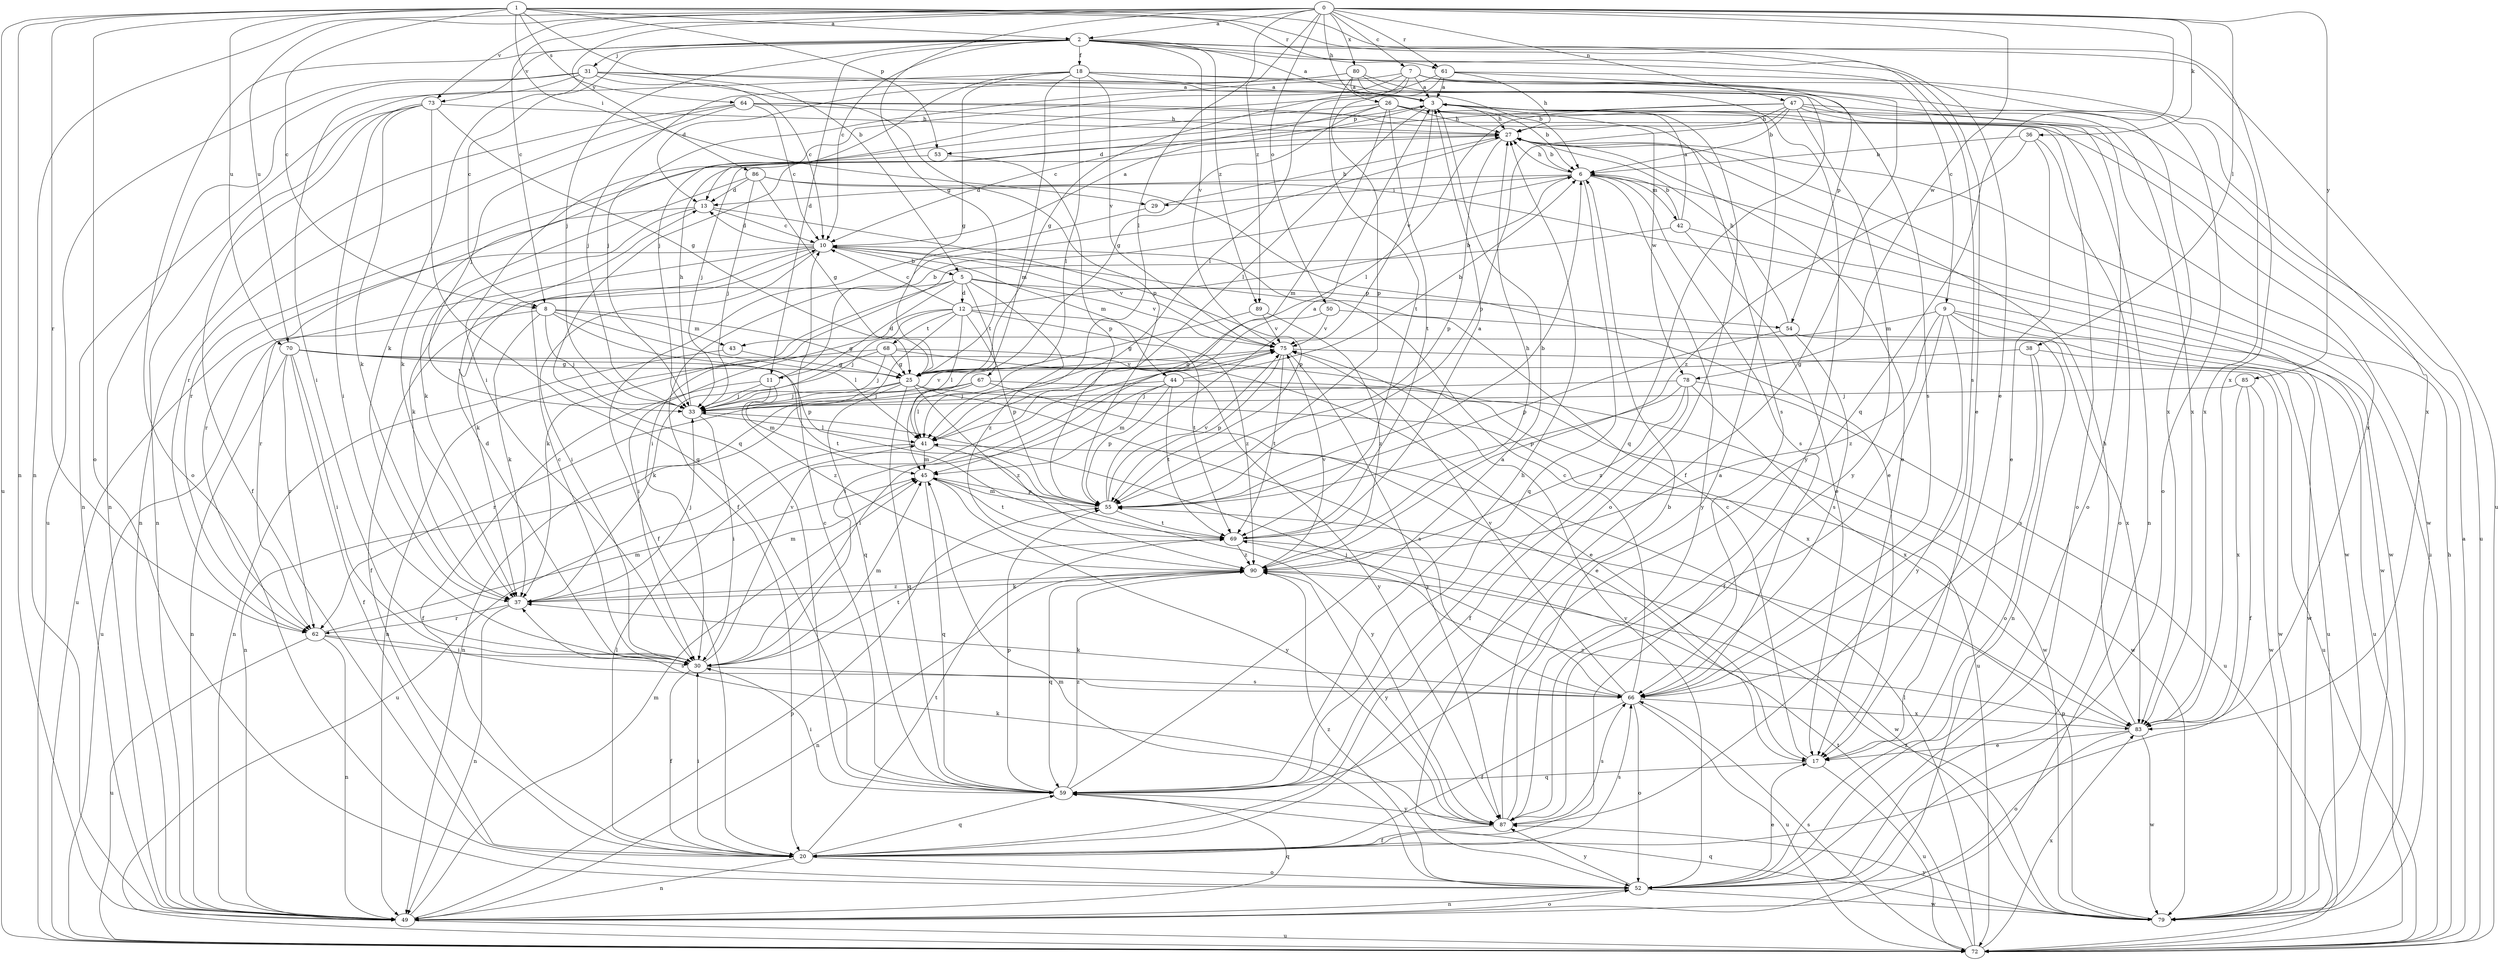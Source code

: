 strict digraph  {
0;
1;
2;
3;
5;
6;
7;
8;
9;
10;
11;
12;
13;
17;
18;
20;
25;
26;
27;
29;
30;
31;
33;
36;
37;
38;
41;
42;
43;
44;
45;
47;
49;
50;
52;
53;
54;
55;
59;
61;
62;
64;
66;
67;
68;
69;
70;
72;
73;
75;
78;
79;
80;
83;
85;
86;
87;
89;
90;
0 -> 2  [label=a];
0 -> 7  [label=c];
0 -> 8  [label=c];
0 -> 25  [label=g];
0 -> 26  [label=h];
0 -> 36  [label=k];
0 -> 38  [label=l];
0 -> 41  [label=l];
0 -> 47  [label=n];
0 -> 49  [label=n];
0 -> 50  [label=o];
0 -> 59  [label=q];
0 -> 61  [label=r];
0 -> 70  [label=u];
0 -> 73  [label=v];
0 -> 78  [label=w];
0 -> 80  [label=x];
0 -> 85  [label=y];
0 -> 86  [label=y];
0 -> 89  [label=z];
1 -> 2  [label=a];
1 -> 5  [label=b];
1 -> 8  [label=c];
1 -> 17  [label=e];
1 -> 29  [label=i];
1 -> 49  [label=n];
1 -> 52  [label=o];
1 -> 53  [label=p];
1 -> 61  [label=r];
1 -> 62  [label=r];
1 -> 64  [label=s];
1 -> 70  [label=u];
1 -> 72  [label=u];
1 -> 83  [label=x];
2 -> 3  [label=a];
2 -> 8  [label=c];
2 -> 9  [label=c];
2 -> 10  [label=c];
2 -> 11  [label=d];
2 -> 17  [label=e];
2 -> 18  [label=f];
2 -> 31  [label=j];
2 -> 33  [label=j];
2 -> 52  [label=o];
2 -> 66  [label=s];
2 -> 72  [label=u];
2 -> 73  [label=v];
2 -> 75  [label=v];
2 -> 89  [label=z];
3 -> 27  [label=h];
3 -> 41  [label=l];
3 -> 52  [label=o];
3 -> 53  [label=p];
3 -> 75  [label=v];
3 -> 78  [label=w];
5 -> 11  [label=d];
5 -> 12  [label=d];
5 -> 20  [label=f];
5 -> 37  [label=k];
5 -> 54  [label=p];
5 -> 67  [label=t];
5 -> 75  [label=v];
5 -> 90  [label=z];
6 -> 13  [label=d];
6 -> 27  [label=h];
6 -> 29  [label=i];
6 -> 42  [label=m];
6 -> 59  [label=q];
6 -> 66  [label=s];
6 -> 79  [label=w];
6 -> 87  [label=y];
7 -> 3  [label=a];
7 -> 25  [label=g];
7 -> 30  [label=i];
7 -> 33  [label=j];
7 -> 52  [label=o];
7 -> 54  [label=p];
7 -> 55  [label=p];
7 -> 83  [label=x];
8 -> 25  [label=g];
8 -> 33  [label=j];
8 -> 37  [label=k];
8 -> 41  [label=l];
8 -> 43  [label=m];
8 -> 55  [label=p];
8 -> 72  [label=u];
9 -> 20  [label=f];
9 -> 43  [label=m];
9 -> 72  [label=u];
9 -> 79  [label=w];
9 -> 83  [label=x];
9 -> 87  [label=y];
9 -> 90  [label=z];
10 -> 3  [label=a];
10 -> 5  [label=b];
10 -> 13  [label=d];
10 -> 30  [label=i];
10 -> 37  [label=k];
10 -> 44  [label=m];
10 -> 62  [label=r];
10 -> 72  [label=u];
10 -> 75  [label=v];
11 -> 6  [label=b];
11 -> 20  [label=f];
11 -> 33  [label=j];
11 -> 45  [label=m];
11 -> 90  [label=z];
12 -> 6  [label=b];
12 -> 10  [label=c];
12 -> 30  [label=i];
12 -> 33  [label=j];
12 -> 41  [label=l];
12 -> 55  [label=p];
12 -> 59  [label=q];
12 -> 68  [label=t];
12 -> 69  [label=t];
12 -> 90  [label=z];
13 -> 10  [label=c];
13 -> 37  [label=k];
13 -> 55  [label=p];
13 -> 62  [label=r];
17 -> 10  [label=c];
17 -> 59  [label=q];
17 -> 72  [label=u];
18 -> 3  [label=a];
18 -> 25  [label=g];
18 -> 41  [label=l];
18 -> 45  [label=m];
18 -> 49  [label=n];
18 -> 59  [label=q];
18 -> 75  [label=v];
18 -> 83  [label=x];
18 -> 87  [label=y];
20 -> 30  [label=i];
20 -> 41  [label=l];
20 -> 49  [label=n];
20 -> 52  [label=o];
20 -> 59  [label=q];
20 -> 66  [label=s];
20 -> 69  [label=t];
25 -> 33  [label=j];
25 -> 49  [label=n];
25 -> 59  [label=q];
25 -> 62  [label=r];
25 -> 66  [label=s];
25 -> 72  [label=u];
25 -> 75  [label=v];
25 -> 90  [label=z];
26 -> 6  [label=b];
26 -> 10  [label=c];
26 -> 25  [label=g];
26 -> 27  [label=h];
26 -> 37  [label=k];
26 -> 45  [label=m];
26 -> 49  [label=n];
26 -> 52  [label=o];
26 -> 69  [label=t];
27 -> 6  [label=b];
27 -> 17  [label=e];
27 -> 20  [label=f];
27 -> 33  [label=j];
27 -> 55  [label=p];
27 -> 72  [label=u];
29 -> 20  [label=f];
29 -> 27  [label=h];
30 -> 10  [label=c];
30 -> 13  [label=d];
30 -> 20  [label=f];
30 -> 45  [label=m];
30 -> 66  [label=s];
30 -> 69  [label=t];
30 -> 75  [label=v];
31 -> 3  [label=a];
31 -> 10  [label=c];
31 -> 30  [label=i];
31 -> 37  [label=k];
31 -> 49  [label=n];
31 -> 55  [label=p];
31 -> 72  [label=u];
31 -> 83  [label=x];
33 -> 27  [label=h];
33 -> 30  [label=i];
33 -> 41  [label=l];
33 -> 75  [label=v];
36 -> 6  [label=b];
36 -> 17  [label=e];
36 -> 52  [label=o];
36 -> 90  [label=z];
37 -> 33  [label=j];
37 -> 45  [label=m];
37 -> 49  [label=n];
37 -> 62  [label=r];
37 -> 90  [label=z];
38 -> 25  [label=g];
38 -> 52  [label=o];
38 -> 66  [label=s];
38 -> 72  [label=u];
41 -> 45  [label=m];
41 -> 72  [label=u];
41 -> 87  [label=y];
42 -> 3  [label=a];
42 -> 6  [label=b];
42 -> 17  [label=e];
42 -> 30  [label=i];
42 -> 79  [label=w];
43 -> 25  [label=g];
43 -> 49  [label=n];
44 -> 6  [label=b];
44 -> 30  [label=i];
44 -> 33  [label=j];
44 -> 45  [label=m];
44 -> 55  [label=p];
44 -> 69  [label=t];
44 -> 79  [label=w];
45 -> 55  [label=p];
45 -> 59  [label=q];
45 -> 69  [label=t];
45 -> 87  [label=y];
47 -> 6  [label=b];
47 -> 13  [label=d];
47 -> 27  [label=h];
47 -> 41  [label=l];
47 -> 52  [label=o];
47 -> 55  [label=p];
47 -> 72  [label=u];
47 -> 83  [label=x];
47 -> 87  [label=y];
49 -> 45  [label=m];
49 -> 52  [label=o];
49 -> 55  [label=p];
49 -> 59  [label=q];
49 -> 72  [label=u];
50 -> 30  [label=i];
50 -> 49  [label=n];
50 -> 75  [label=v];
52 -> 17  [label=e];
52 -> 45  [label=m];
52 -> 49  [label=n];
52 -> 75  [label=v];
52 -> 79  [label=w];
52 -> 87  [label=y];
52 -> 90  [label=z];
53 -> 55  [label=p];
53 -> 62  [label=r];
54 -> 27  [label=h];
54 -> 55  [label=p];
54 -> 66  [label=s];
54 -> 72  [label=u];
55 -> 3  [label=a];
55 -> 6  [label=b];
55 -> 45  [label=m];
55 -> 69  [label=t];
55 -> 75  [label=v];
59 -> 3  [label=a];
59 -> 10  [label=c];
59 -> 27  [label=h];
59 -> 30  [label=i];
59 -> 55  [label=p];
59 -> 87  [label=y];
59 -> 90  [label=z];
61 -> 3  [label=a];
61 -> 20  [label=f];
61 -> 27  [label=h];
61 -> 33  [label=j];
61 -> 41  [label=l];
61 -> 83  [label=x];
62 -> 30  [label=i];
62 -> 45  [label=m];
62 -> 49  [label=n];
62 -> 66  [label=s];
62 -> 72  [label=u];
64 -> 10  [label=c];
64 -> 27  [label=h];
64 -> 33  [label=j];
64 -> 49  [label=n];
64 -> 62  [label=r];
64 -> 66  [label=s];
64 -> 79  [label=w];
66 -> 10  [label=c];
66 -> 20  [label=f];
66 -> 33  [label=j];
66 -> 37  [label=k];
66 -> 52  [label=o];
66 -> 72  [label=u];
66 -> 75  [label=v];
66 -> 83  [label=x];
67 -> 17  [label=e];
67 -> 33  [label=j];
67 -> 41  [label=l];
67 -> 49  [label=n];
67 -> 79  [label=w];
68 -> 17  [label=e];
68 -> 25  [label=g];
68 -> 33  [label=j];
68 -> 37  [label=k];
68 -> 49  [label=n];
68 -> 87  [label=y];
69 -> 3  [label=a];
69 -> 27  [label=h];
69 -> 79  [label=w];
69 -> 90  [label=z];
70 -> 20  [label=f];
70 -> 25  [label=g];
70 -> 30  [label=i];
70 -> 49  [label=n];
70 -> 62  [label=r];
70 -> 69  [label=t];
70 -> 83  [label=x];
72 -> 3  [label=a];
72 -> 27  [label=h];
72 -> 41  [label=l];
72 -> 66  [label=s];
72 -> 69  [label=t];
72 -> 83  [label=x];
73 -> 20  [label=f];
73 -> 25  [label=g];
73 -> 27  [label=h];
73 -> 30  [label=i];
73 -> 37  [label=k];
73 -> 49  [label=n];
73 -> 59  [label=q];
75 -> 25  [label=g];
75 -> 55  [label=p];
75 -> 69  [label=t];
75 -> 79  [label=w];
75 -> 87  [label=y];
78 -> 20  [label=f];
78 -> 33  [label=j];
78 -> 55  [label=p];
78 -> 72  [label=u];
78 -> 83  [label=x];
78 -> 90  [label=z];
79 -> 55  [label=p];
79 -> 59  [label=q];
79 -> 87  [label=y];
79 -> 90  [label=z];
80 -> 3  [label=a];
80 -> 6  [label=b];
80 -> 13  [label=d];
80 -> 33  [label=j];
80 -> 59  [label=q];
80 -> 66  [label=s];
80 -> 69  [label=t];
83 -> 17  [label=e];
83 -> 27  [label=h];
83 -> 52  [label=o];
83 -> 79  [label=w];
83 -> 90  [label=z];
85 -> 20  [label=f];
85 -> 33  [label=j];
85 -> 79  [label=w];
85 -> 83  [label=x];
86 -> 13  [label=d];
86 -> 17  [label=e];
86 -> 25  [label=g];
86 -> 33  [label=j];
86 -> 37  [label=k];
86 -> 79  [label=w];
87 -> 3  [label=a];
87 -> 6  [label=b];
87 -> 20  [label=f];
87 -> 37  [label=k];
87 -> 66  [label=s];
89 -> 25  [label=g];
89 -> 75  [label=v];
89 -> 90  [label=z];
90 -> 37  [label=k];
90 -> 49  [label=n];
90 -> 59  [label=q];
90 -> 75  [label=v];
90 -> 87  [label=y];
}
